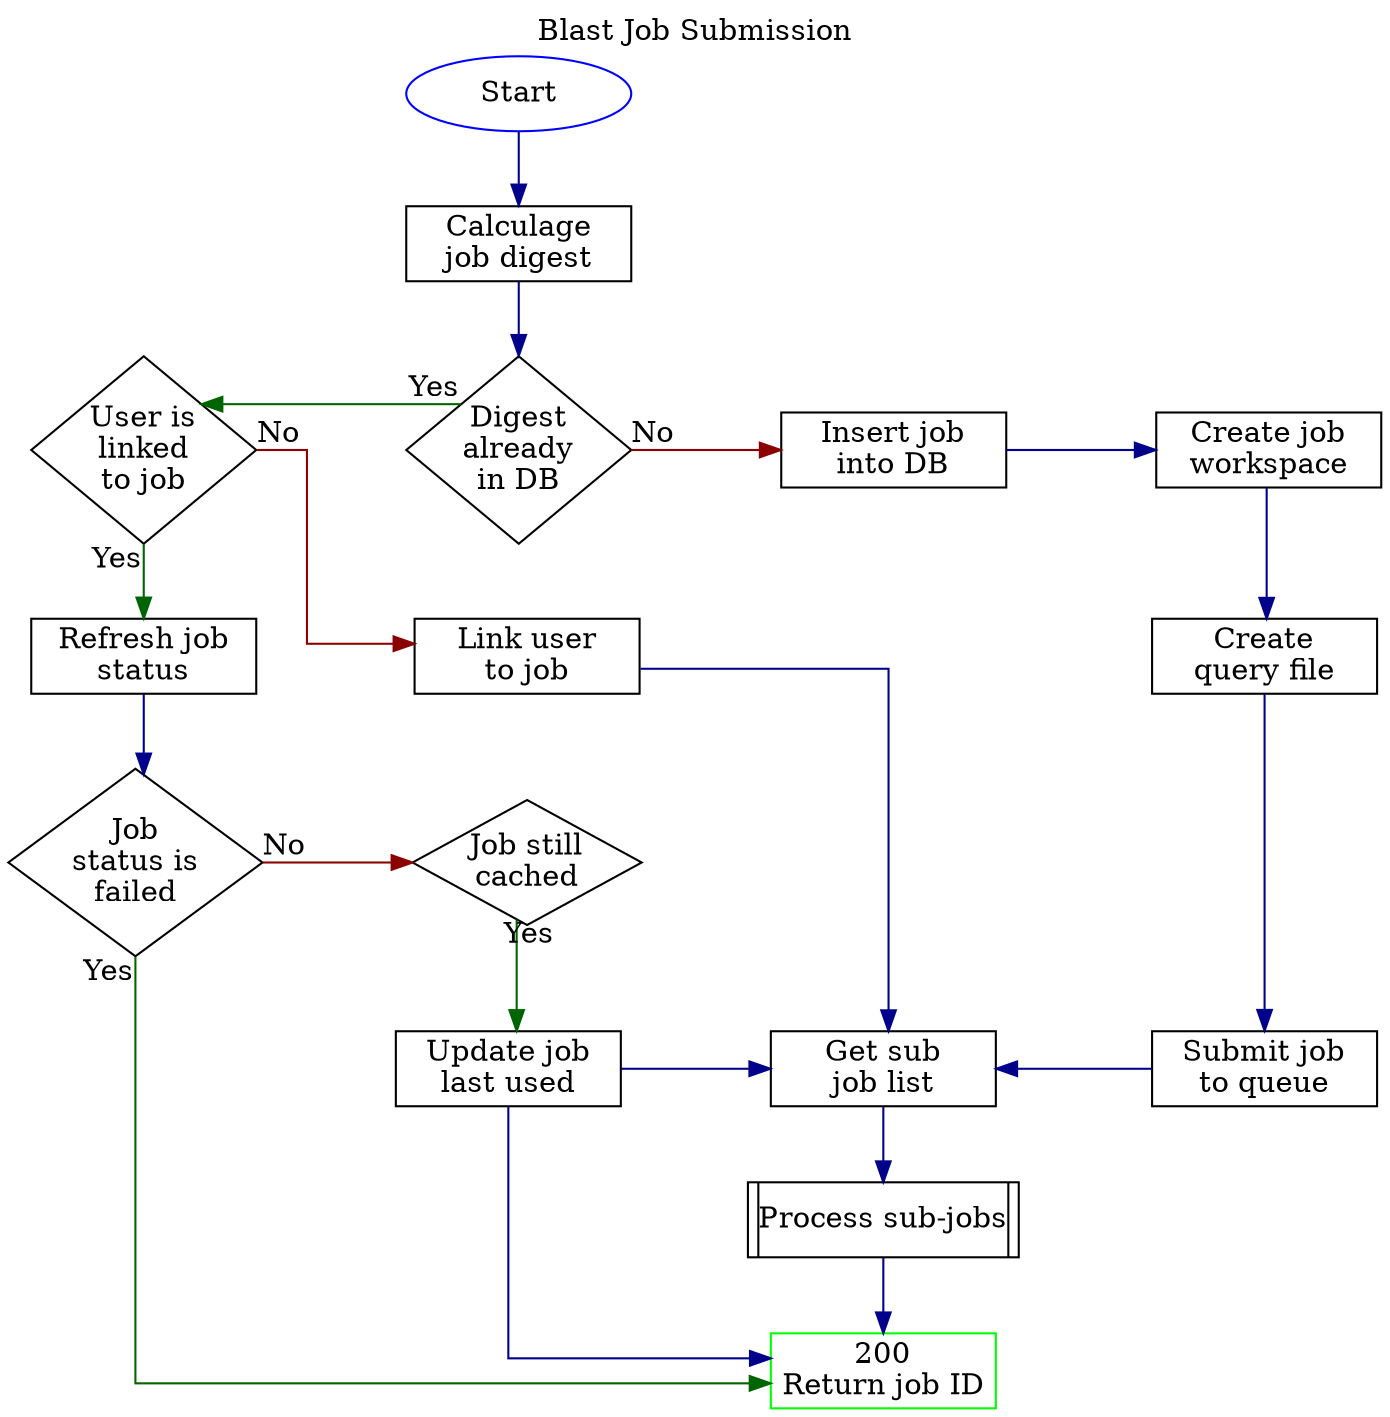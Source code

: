 digraph {

  // Graph Settings
  graph[nodesep=1]
  node[margin=0, shape=rect, width=1.5]
  edge[color=darkblue]
  splines=ortho
  compound=true

  //
  // Nodes
  //
  Start               [shape=oval, color=blue]
  CalcDigest          [label="Calculage\njob digest"]
  DigestInDB          [label="Digest\nalready\nin DB", shape=diamond]
  IsUserLinkedToJob   [label="User is\nlinked\nto job", shape=diamond]
  CreateWorkspace     [label="Create job\nworkspace"]
  CreateQueryFile     [label="Create\nquery file"]
  InsertJobInDB       [label="Insert job\ninto DB"]
  RefreshJobStatus    [label="Refresh job\nstatus"]
  JobStatusFailed     [label="Job\nstatus is\nfailed", shape=diamond]
  JobStillCached      [label="Job still\ncached", shape=diamond]
  UpdateJobLastUsed   [label="Update job\nlast used"]
  LinkUserToJob       [label="Link user\nto job"]
  SubmitJobToQueue    [label="Submit job\nto queue"]
  GetSubJobList       [label="Get sub\njob list"]
  HandleSubJobList    [label="| Process sub-jobs |", shape=record]
  200                 [label="200\nReturn job ID", color="green"]

  //
  // Links
  //
  Start             -> CalcDigest
  CalcDigest        -> DigestInDB
  IsUserLinkedToJob -> DigestInDB        [headlabel="Yes", color=darkgreen, dir=back]
  DigestInDB        -> InsertJobInDB     [taillabel="No", color=darkred]
  InsertJobInDB     -> CreateWorkspace
  LinkUserToJob     -> GetSubJobList
  GetSubJobList     -> HandleSubJobList
  RefreshJobStatus  -> IsUserLinkedToJob [headlabel="Yes", color=darkgreen, dir=back]
  IsUserLinkedToJob -> LinkUserToJob     [taillabel="No", color=darkred]
  RefreshJobStatus  -> JobStatusFailed
  JobStatusFailed   -> JobStillCached    [taillabel="No", color=darkred]
  JobStillCached    -> UpdateJobLastUsed [taillabel="Yes", color=darkgreen]
  UpdateJobLastUsed -> GetSubJobList
  CreateWorkspace   -> CreateQueryFile
  CreateQueryFile   -> SubmitJobToQueue
  SubmitJobToQueue  -> GetSubJobList     [constraint=false]

  JobStatusFailed   -> 200 [taillabel="Yes", color=darkgreen, constraint=false]
  HandleSubJobList  -> 200
  UpdateJobLastUsed -> 200 [constraint=false]

  //
  // Formatting
  //
  {
    rank=same
    DigestInDB
    InsertJobInDB
    CreateWorkspace
    IsUserLinkedToJob
  }
  {
    rank=same
    LinkUserToJob
    RefreshJobStatus
    CreateQueryFile
  }
  {
    rank=same
    GetSubJobList
    SubmitJobToQueue
    UpdateJobLastUsed
  }
  {
    rank=same
    JobStatusFailed
    JobStillCached
  }
  {
    edge[style=invis]
    DigestInDB -> LinkUserToJob
    DigestInDB -> RefreshJobStatus
    LinkUserToJob -> JobStillCached
    // LinkUserToJob -> CreateWorkspace
    LinkUserToJob -> CreateQueryFile
  }

  labelloc="t"
  label="Blast Job Submission"
}